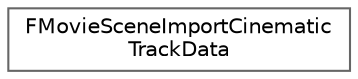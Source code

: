 digraph "Graphical Class Hierarchy"
{
 // INTERACTIVE_SVG=YES
 // LATEX_PDF_SIZE
  bgcolor="transparent";
  edge [fontname=Helvetica,fontsize=10,labelfontname=Helvetica,labelfontsize=10];
  node [fontname=Helvetica,fontsize=10,shape=box,height=0.2,width=0.4];
  rankdir="LR";
  Node0 [id="Node000000",label="FMovieSceneImportCinematic\lTrackData",height=0.2,width=0.4,color="grey40", fillcolor="white", style="filled",URL="$d4/d7b/structFMovieSceneImportCinematicTrackData.html",tooltip=" "];
}

